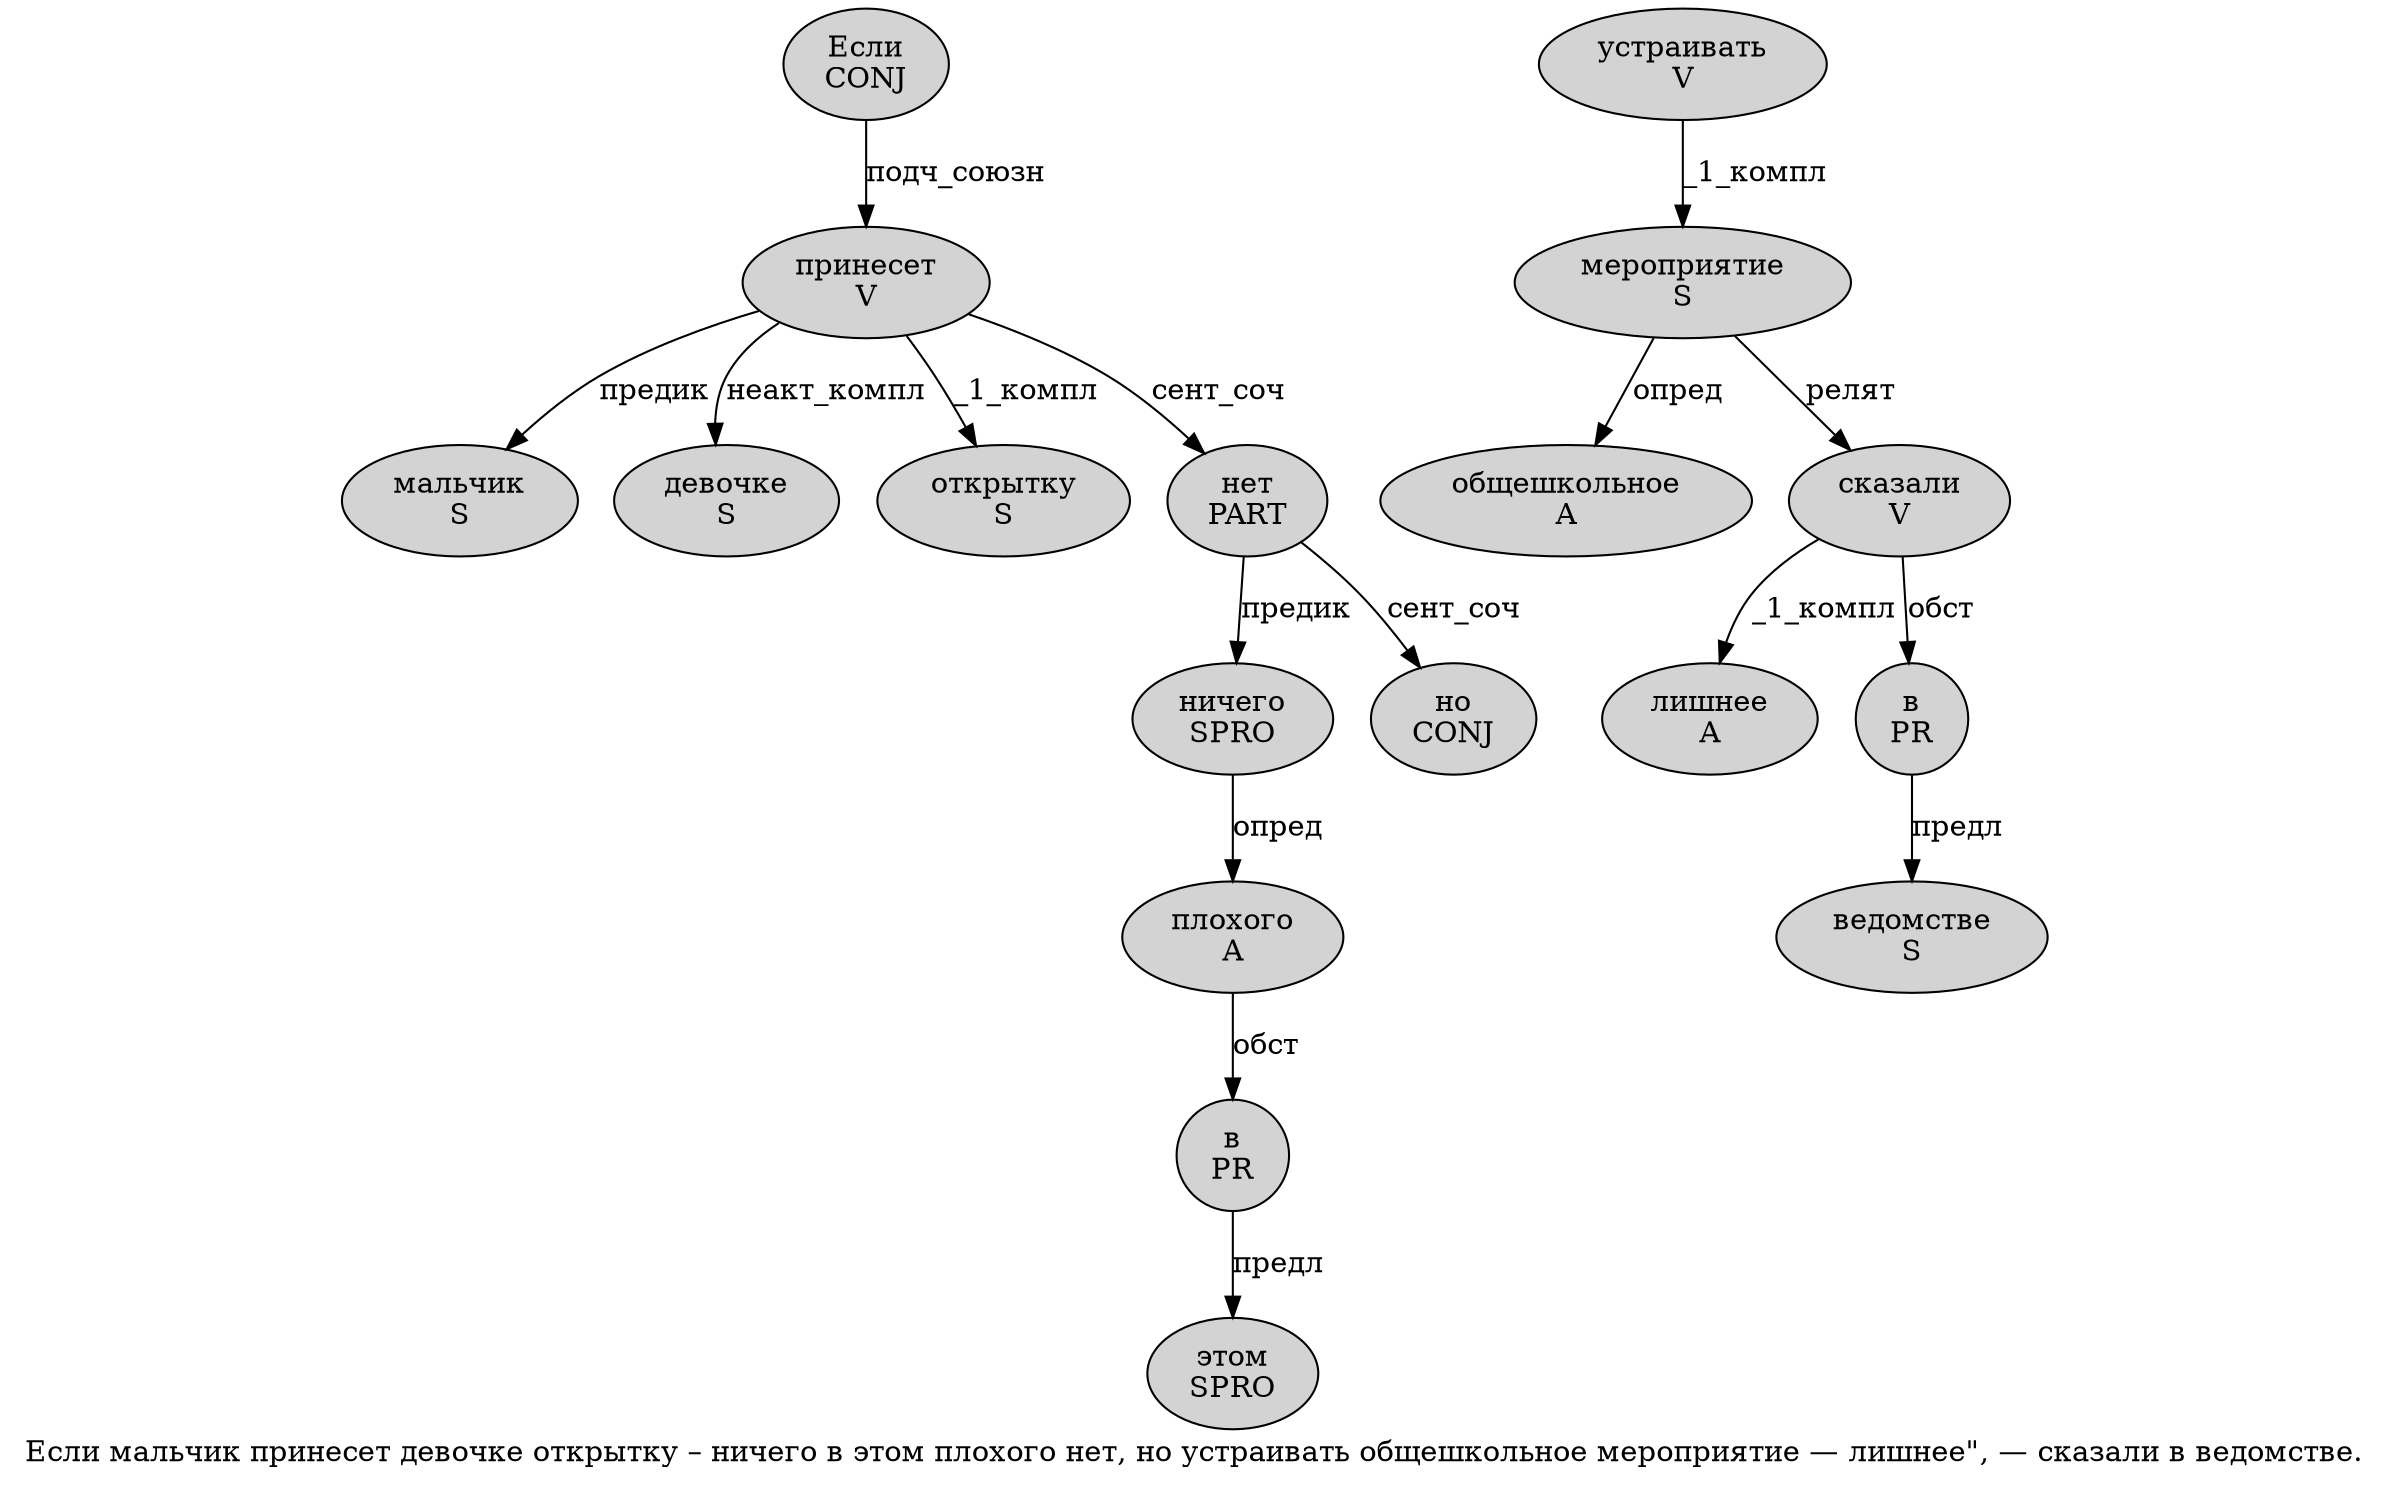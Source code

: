 digraph SENTENCE_1193 {
	graph [label="Если мальчик принесет девочке открытку – ничего в этом плохого нет, но устраивать общешкольное мероприятие — лишнее\", — сказали в ведомстве."]
	node [style=filled]
		0 [label="Если
CONJ" color="" fillcolor=lightgray penwidth=1 shape=ellipse]
		1 [label="мальчик
S" color="" fillcolor=lightgray penwidth=1 shape=ellipse]
		2 [label="принесет
V" color="" fillcolor=lightgray penwidth=1 shape=ellipse]
		3 [label="девочке
S" color="" fillcolor=lightgray penwidth=1 shape=ellipse]
		4 [label="открытку
S" color="" fillcolor=lightgray penwidth=1 shape=ellipse]
		6 [label="ничего
SPRO" color="" fillcolor=lightgray penwidth=1 shape=ellipse]
		7 [label="в
PR" color="" fillcolor=lightgray penwidth=1 shape=ellipse]
		8 [label="этом
SPRO" color="" fillcolor=lightgray penwidth=1 shape=ellipse]
		9 [label="плохого
A" color="" fillcolor=lightgray penwidth=1 shape=ellipse]
		10 [label="нет
PART" color="" fillcolor=lightgray penwidth=1 shape=ellipse]
		12 [label="но
CONJ" color="" fillcolor=lightgray penwidth=1 shape=ellipse]
		13 [label="устраивать
V" color="" fillcolor=lightgray penwidth=1 shape=ellipse]
		14 [label="общешкольное
A" color="" fillcolor=lightgray penwidth=1 shape=ellipse]
		15 [label="мероприятие
S" color="" fillcolor=lightgray penwidth=1 shape=ellipse]
		17 [label="лишнее
A" color="" fillcolor=lightgray penwidth=1 shape=ellipse]
		21 [label="сказали
V" color="" fillcolor=lightgray penwidth=1 shape=ellipse]
		22 [label="в
PR" color="" fillcolor=lightgray penwidth=1 shape=ellipse]
		23 [label="ведомстве
S" color="" fillcolor=lightgray penwidth=1 shape=ellipse]
			22 -> 23 [label="предл"]
			13 -> 15 [label="_1_компл"]
			10 -> 6 [label="предик"]
			10 -> 12 [label="сент_соч"]
			0 -> 2 [label="подч_союзн"]
			9 -> 7 [label="обст"]
			2 -> 1 [label="предик"]
			2 -> 3 [label="неакт_компл"]
			2 -> 4 [label="_1_компл"]
			2 -> 10 [label="сент_соч"]
			21 -> 17 [label="_1_компл"]
			21 -> 22 [label="обст"]
			15 -> 14 [label="опред"]
			15 -> 21 [label="релят"]
			7 -> 8 [label="предл"]
			6 -> 9 [label="опред"]
}